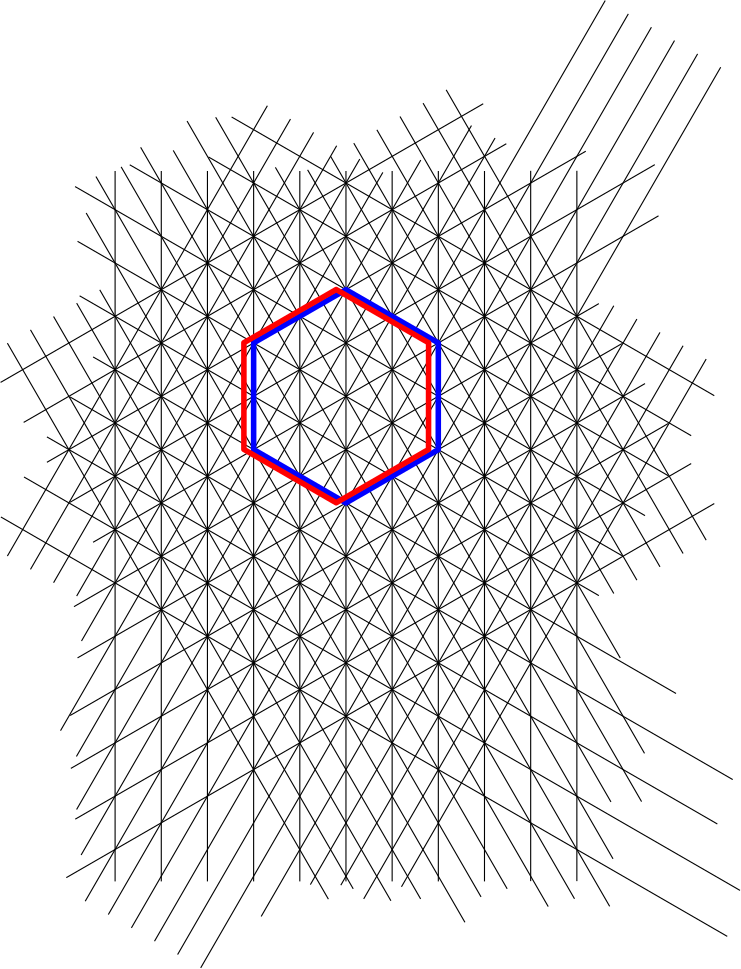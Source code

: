 <?xml version="1.0"?>
<!DOCTYPE ipe SYSTEM "ipe.dtd">
<ipe version="70218" creator="Ipe 7.2.26">
<info created="D:20230908144404" modified="D:20240212134503"/>
<ipestyle name="basic">
<symbol name="arrow/arc(spx)">
<path stroke="sym-stroke" fill="sym-stroke" pen="sym-pen">
0 0 m
-1 0.333 l
-1 -0.333 l
h
</path>
</symbol>
<symbol name="arrow/farc(spx)">
<path stroke="sym-stroke" fill="white" pen="sym-pen">
0 0 m
-1 0.333 l
-1 -0.333 l
h
</path>
</symbol>
<symbol name="arrow/ptarc(spx)">
<path stroke="sym-stroke" fill="sym-stroke" pen="sym-pen">
0 0 m
-1 0.333 l
-0.8 0 l
-1 -0.333 l
h
</path>
</symbol>
<symbol name="arrow/fptarc(spx)">
<path stroke="sym-stroke" fill="white" pen="sym-pen">
0 0 m
-1 0.333 l
-0.8 0 l
-1 -0.333 l
h
</path>
</symbol>
<symbol name="mark/circle(sx)" transformations="translations">
<path fill="sym-stroke">
0.6 0 0 0.6 0 0 e
0.4 0 0 0.4 0 0 e
</path>
</symbol>
<symbol name="mark/disk(sx)" transformations="translations">
<path fill="sym-stroke">
0.6 0 0 0.6 0 0 e
</path>
</symbol>
<symbol name="mark/fdisk(sfx)" transformations="translations">
<group>
<path fill="sym-fill">
0.5 0 0 0.5 0 0 e
</path>
<path fill="sym-stroke" fillrule="eofill">
0.6 0 0 0.6 0 0 e
0.4 0 0 0.4 0 0 e
</path>
</group>
</symbol>
<symbol name="mark/box(sx)" transformations="translations">
<path fill="sym-stroke" fillrule="eofill">
-0.6 -0.6 m
0.6 -0.6 l
0.6 0.6 l
-0.6 0.6 l
h
-0.4 -0.4 m
0.4 -0.4 l
0.4 0.4 l
-0.4 0.4 l
h
</path>
</symbol>
<symbol name="mark/square(sx)" transformations="translations">
<path fill="sym-stroke">
-0.6 -0.6 m
0.6 -0.6 l
0.6 0.6 l
-0.6 0.6 l
h
</path>
</symbol>
<symbol name="mark/fsquare(sfx)" transformations="translations">
<group>
<path fill="sym-fill">
-0.5 -0.5 m
0.5 -0.5 l
0.5 0.5 l
-0.5 0.5 l
h
</path>
<path fill="sym-stroke" fillrule="eofill">
-0.6 -0.6 m
0.6 -0.6 l
0.6 0.6 l
-0.6 0.6 l
h
-0.4 -0.4 m
0.4 -0.4 l
0.4 0.4 l
-0.4 0.4 l
h
</path>
</group>
</symbol>
<symbol name="mark/cross(sx)" transformations="translations">
<group>
<path fill="sym-stroke">
-0.43 -0.57 m
0.57 0.43 l
0.43 0.57 l
-0.57 -0.43 l
h
</path>
<path fill="sym-stroke">
-0.43 0.57 m
0.57 -0.43 l
0.43 -0.57 l
-0.57 0.43 l
h
</path>
</group>
</symbol>
<symbol name="arrow/fnormal(spx)">
<path stroke="sym-stroke" fill="white" pen="sym-pen">
0 0 m
-1 0.333 l
-1 -0.333 l
h
</path>
</symbol>
<symbol name="arrow/pointed(spx)">
<path stroke="sym-stroke" fill="sym-stroke" pen="sym-pen">
0 0 m
-1 0.333 l
-0.8 0 l
-1 -0.333 l
h
</path>
</symbol>
<symbol name="arrow/fpointed(spx)">
<path stroke="sym-stroke" fill="white" pen="sym-pen">
0 0 m
-1 0.333 l
-0.8 0 l
-1 -0.333 l
h
</path>
</symbol>
<symbol name="arrow/linear(spx)">
<path stroke="sym-stroke" pen="sym-pen">
-1 0.333 m
0 0 l
-1 -0.333 l
</path>
</symbol>
<symbol name="arrow/fdouble(spx)">
<path stroke="sym-stroke" fill="white" pen="sym-pen">
0 0 m
-1 0.333 l
-1 -0.333 l
h
-1 0 m
-2 0.333 l
-2 -0.333 l
h
</path>
</symbol>
<symbol name="arrow/double(spx)">
<path stroke="sym-stroke" fill="sym-stroke" pen="sym-pen">
0 0 m
-1 0.333 l
-1 -0.333 l
h
-1 0 m
-2 0.333 l
-2 -0.333 l
h
</path>
</symbol>
<symbol name="arrow/mid-normal(spx)">
<path stroke="sym-stroke" fill="sym-stroke" pen="sym-pen">
0.5 0 m
-0.5 0.333 l
-0.5 -0.333 l
h
</path>
</symbol>
<symbol name="arrow/mid-fnormal(spx)">
<path stroke="sym-stroke" fill="white" pen="sym-pen">
0.5 0 m
-0.5 0.333 l
-0.5 -0.333 l
h
</path>
</symbol>
<symbol name="arrow/mid-pointed(spx)">
<path stroke="sym-stroke" fill="sym-stroke" pen="sym-pen">
0.5 0 m
-0.5 0.333 l
-0.3 0 l
-0.5 -0.333 l
h
</path>
</symbol>
<symbol name="arrow/mid-fpointed(spx)">
<path stroke="sym-stroke" fill="white" pen="sym-pen">
0.5 0 m
-0.5 0.333 l
-0.3 0 l
-0.5 -0.333 l
h
</path>
</symbol>
<symbol name="arrow/mid-double(spx)">
<path stroke="sym-stroke" fill="sym-stroke" pen="sym-pen">
1 0 m
0 0.333 l
0 -0.333 l
h
0 0 m
-1 0.333 l
-1 -0.333 l
h
</path>
</symbol>
<symbol name="arrow/mid-fdouble(spx)">
<path stroke="sym-stroke" fill="white" pen="sym-pen">
1 0 m
0 0.333 l
0 -0.333 l
h
0 0 m
-1 0.333 l
-1 -0.333 l
h
</path>
</symbol>
<anglesize name="22.5 deg" value="22.5"/>
<anglesize name="30 deg" value="30"/>
<anglesize name="45 deg" value="45"/>
<anglesize name="60 deg" value="60"/>
<anglesize name="90 deg" value="90"/>
<arrowsize name="large" value="10"/>
<arrowsize name="small" value="5"/>
<arrowsize name="tiny" value="3"/>
<color name="blue" value="0 0 1"/>
<color name="brown" value="0.647 0.165 0.165"/>
<color name="darkblue" value="0 0 0.545"/>
<color name="darkcyan" value="0 0.545 0.545"/>
<color name="darkgray" value="0.663"/>
<color name="darkgreen" value="0 0.392 0"/>
<color name="darkmagenta" value="0.545 0 0.545"/>
<color name="darkorange" value="1 0.549 0"/>
<color name="darkred" value="0.545 0 0"/>
<color name="gold" value="1 0.843 0"/>
<color name="gray" value="0.745"/>
<color name="green" value="0 1 0"/>
<color name="lightblue" value="0.678 0.847 0.902"/>
<color name="lightcyan" value="0.878 1 1"/>
<color name="lightgray" value="0.827"/>
<color name="lightgreen" value="0.565 0.933 0.565"/>
<color name="lightyellow" value="1 1 0.878"/>
<color name="navy" value="0 0 0.502"/>
<color name="orange" value="1 0.647 0"/>
<color name="pink" value="1 0.753 0.796"/>
<color name="purple" value="0.627 0.125 0.941"/>
<color name="red" value="1 0 0"/>
<color name="seagreen" value="0.18 0.545 0.341"/>
<color name="turquoise" value="0.251 0.878 0.816"/>
<color name="violet" value="0.933 0.51 0.933"/>
<color name="yellow" value="1 1 0"/>
<dashstyle name="dash dot dotted" value="[4 2 1 2 1 2] 0"/>
<dashstyle name="dash dotted" value="[4 2 1 2] 0"/>
<dashstyle name="dashed" value="[4] 0"/>
<dashstyle name="dotted" value="[1 3] 0"/>
<gridsize name="10 pts (~3.5 mm)" value="10"/>
<gridsize name="14 pts (~5 mm)" value="14"/>
<gridsize name="16 pts (~6 mm)" value="16"/>
<gridsize name="20 pts (~7 mm)" value="20"/>
<gridsize name="28 pts (~10 mm)" value="28"/>
<gridsize name="32 pts (~12 mm)" value="32"/>
<gridsize name="4 pts" value="4"/>
<gridsize name="56 pts (~20 mm)" value="56"/>
<gridsize name="8 pts (~3 mm)" value="8"/>
<opacity name="10%" value="0.1"/>
<opacity name="30%" value="0.3"/>
<opacity name="50%" value="0.5"/>
<opacity name="75%" value="0.75"/>
<pen name="fat" value="1.2"/>
<pen name="heavier" value="0.8"/>
<pen name="ultrafat" value="2"/>
<symbolsize name="large" value="5"/>
<symbolsize name="small" value="2"/>
<symbolsize name="tiny" value="1.1"/>
<textsize name="Huge" value="\Huge"/>
<textsize name="LARGE" value="\LARGE"/>
<textsize name="Large" value="\Large"/>
<textsize name="footnote" value="\footnotesize"/>
<textsize name="huge" value="\huge"/>
<textsize name="large" value="\large"/>
<textsize name="script" value="\scriptsize"/>
<textsize name="small" value="\small"/>
<textsize name="tiny" value="\tiny"/>
<textstyle name="center" begin="\begin{center}" end="\end{center}"/>
<textstyle name="item" begin="\begin{itemize}\item{}" end="\end{itemize}"/>
<textstyle name="itemize" begin="\begin{itemize}" end="\end{itemize}"/>
<tiling name="falling" angle="-60" step="4" width="1"/>
<tiling name="rising" angle="30" step="4" width="1"/>
</ipestyle>
<page>
<layer name="tile"/>
<layer name="slope1"/>
<layer name="slope2"/>
<layer name="slope3"/>
<layer name="slope4"/>
<layer name="slope5"/>
<layer name="slope6"/>
<view layers="tile slope1 slope2 slope3 slope4 slope5" active="tile"/>
<path layer="slope3" matrix="0.33 0 0 0.420627 225.873 246.712" stroke="black">
17.1999 800.001 m
17.1904 192 l
</path>
<path matrix="0.33 0 0 0.420627 242.499 246.712" stroke="black">
17.1999 800.001 m
17.1904 192 l
</path>
<path matrix="0.33 0 0 0.420627 259.114 246.712" stroke="black">
17.1999 800.001 m
17.1904 192 l
</path>
<path matrix="0.33 0 0 0.420627 275.742 246.712" stroke="black">
17.1999 800.001 m
17.1904 192 l
</path>
<path matrix="0.33 0 0 0.420627 292.368 246.712" stroke="black">
17.1999 800.001 m
17.1904 192 l
</path>
<path matrix="0.33 0 0 0.420627 308.983 246.712" stroke="black">
17.1999 800.001 m
17.1904 192 l
</path>
<path matrix="0.33 0 0 0.420627 325.611 246.712" stroke="black">
17.1999 800.001 m
17.1904 192 l
</path>
<path matrix="0.33 0 0 0.420627 342.237 246.712" stroke="black">
17.1999 800.001 m
17.1904 192 l
</path>
<path matrix="0.33 0 0 0.420627 358.853 246.712" stroke="black">
17.1999 800.001 m
17.1904 192 l
</path>
<path matrix="0.33 0 0 0.420627 375.481 246.804" stroke="black">
17.1999 800.001 m
17.1904 192 l
</path>
<path matrix="0.33 0 0 0.420627 392.107 246.804" stroke="black">
17.1999 800.001 m
17.1904 192 l
</path>
<path layer="slope4" matrix="-0.185195 0.320766 -0.320766 -0.185195 561.981 474.374" stroke="black">
608 800 m
-16 800 l
</path>
<path matrix="-0.186195 0.3225 -0.3225 -0.186195 572.289 478.92" stroke="black">
608 800 m
-16 800 l
</path>
<path matrix="-0.194618 0.337089 -0.337089 -0.194618 597.393 481.589" stroke="black">
608 800 m
-16 800 l
</path>
<path matrix="-0.198438 0.343704 -0.343704 -0.198438 613.323 485.422" stroke="black">
608 800 m
-16 800 l
</path>
<path matrix="-0.210667 0.364884 -0.364884 -0.210667 646.017 487.127" stroke="black">
608 800 m
-16 800 l
</path>
<path matrix="-0.227798 0.394557 -0.394557 -0.227798 675.282 510.455" stroke="black">
608 800 m
-16 800 l
</path>
<path matrix="-0.237252 0.410934 -0.410934 -0.237252 697.641 521.188" stroke="black">
608 800 m
-16 800 l
</path>
<path matrix="-0.24639 0.426759 -0.426759 -0.24639 724.932 522.356" stroke="black">
608 800 m
-16 800 l
</path>
<path matrix="-0.2503 0.433533 -0.433533 -0.2503 739.752 528.4" stroke="black">
608 800 m
-16 800 l
</path>
<path matrix="-0.251793 0.436119 -0.436119 -0.251793 754.458 526.908" stroke="black">
608 800 m
-16 800 l
</path>
<path matrix="-0.24574 0.425634 -0.425634 -0.24574 747.372 539.01" stroke="black">
608 800 m
-16 800 l
</path>
<path matrix="-0.228046 0.394986 -0.394986 -0.228046 722.394 544.85" stroke="black">
608 800 m
-16 800 l
</path>
<path matrix="-0.211262 0.365916 -0.365916 -0.211262 710.427 531.068" stroke="black">
608 800 m
-16 800 l
</path>
<path matrix="-0.194364 0.336648 -0.336648 -0.194364 688.341 534.453" stroke="black">
608 800 m
-16 800 l
</path>
<path matrix="-0.167035 0.289313 -0.289313 -0.167035 642.171 546.17" stroke="black">
608 800 m
-16 800 l
</path>
<path matrix="-0.15 0.259808 -0.259808 -0.15 616.521 555.281" stroke="black">
608 800 m
-16 800 l
</path>
<path matrix="-0.15 0.259808 -0.259808 -0.15 624.837 560.081" stroke="black">
608 800 m
-16 800 l
</path>
<path matrix="-0.15 0.259808 -0.259808 -0.15 633.15 564.881" stroke="black">
608 800 m
-16 800 l
</path>
<path matrix="-0.15 0.259808 -0.259808 -0.15 641.463 569.681" stroke="black">
608 800 m
-16 800 l
</path>
<path matrix="-0.15 0.259808 -0.259808 -0.15 649.776 574.481" stroke="black">
608 800 m
-16 800 l
</path>
<path layer="slope1" matrix="-0.221511 0.38367 -0.38367 -0.221511 524.723 499.442" stroke="black">
17.1999 800.001 m
17.1904 192 l
</path>
<path matrix="-0.210554 0.364689 -0.364689 -0.210554 512.577 512.063" stroke="black">
17.1999 800.001 m
17.1904 192 l
</path>
<path matrix="-0.204173 0.353637 -0.353637 -0.204173 502.038 525.417" stroke="black">
17.1999 800.001 m
17.1904 192 l
</path>
<path matrix="-0.196529 0.340398 -0.340398 -0.196529 491.051 538.577" stroke="black">
17.1999 800.001 m
17.1904 192 l
</path>
<path matrix="-0.186094 0.322326 -0.322326 -0.186094 479.088 551.283" stroke="black">
17.1999 800.001 m
17.1904 192 l
</path>
<path matrix="-0.179425 0.310773 -0.310773 -0.179425 468.448 564.59" stroke="black">
17.1999 800.001 m
17.1904 192 l
</path>
<path matrix="-0.1933 0.334806 -0.334806 -0.1933 494.789 598.447" stroke="black">
17.1999 800.001 m
17.1904 192 l
</path>
<path matrix="-0.199915 0.346263 -0.346263 -0.199915 495.756 617.941" stroke="black">
17.1999 800.001 m
17.1904 192 l
</path>
<path matrix="-0.184214 0.319068 -0.319068 -0.184214 465.422 620.237" stroke="black">
17.1999 800.001 m
17.1904 192 l
</path>
<path matrix="-0.165 0.285788 -0.285788 -0.165 430.092 619.803" stroke="black">
17.1999 800.001 m
17.1904 192 l
</path>
<path matrix="-0.165 0.285788 -0.285788 -0.165 421.779 634.202" stroke="black">
17.1999 800.001 m
17.1904 192 l
</path>
<path layer="slope2" matrix="-0.175786 -0.30447 0.30447 -0.175786 197.941 651.281" stroke="black">
608 800 m
-16 800 l
</path>
<path matrix="-0.184256 -0.31914 0.31914 -0.184256 177.756 662.621" stroke="black">
608 800 m
-16 800 l
</path>
<path matrix="-0.184127 -0.318915 0.318915 -0.184127 169.623 667.322" stroke="black">
608 800 m
-16 800 l
</path>
<path matrix="-0.188378 -0.32628 0.32628 -0.188378 155.351 675.407" stroke="black">
608 800 m
-16 800 l
</path>
<path matrix="-0.203428 -0.352347 0.352347 -0.203428 125.942 691.829" stroke="black">
608 800 m
-16 800 l
</path>
<path matrix="-0.3 -0.519615 0.519615 -0.3 29.0693 852.269" stroke="black">
608 800 m
-16 800 l
</path>
<path matrix="-0.3 -0.519615 0.519615 -0.3 20.7554 857.069" stroke="black">
608 800 m
-16 800 l
</path>
<path matrix="-0.3 -0.519615 0.519615 -0.3 12.4415 861.869" stroke="black">
608 800 m
-16 800 l
</path>
<path matrix="-0.3 -0.519615 0.519615 -0.3 4.12757 866.669" stroke="black">
608 800 m
-16 800 l
</path>
<path matrix="-0.3 -0.519615 0.519615 -0.3 -4.18603 871.469" stroke="black">
608 800 m
-16 800 l
</path>
<path matrix="-0.3 -0.519615 0.519615 -0.3 -12.4999 876.269" stroke="black">
608 800 m
-16 800 l
</path>
<path matrix="-0.238816 -0.41364 0.41364 -0.238816 33.5972 779.525" stroke="black">
608 800 m
-16 800 l
</path>
<path matrix="-0.227808 -0.394575 0.394575 -0.227808 40.5332 775.514" stroke="black">
608 800 m
-16 800 l
</path>
<path matrix="-0.198653 -0.344076 0.344076 -0.198653 63.1418 740.576" stroke="black">
608 800 m
-16 800 l
</path>
<path matrix="-0.185959 -0.322089 0.322089 -0.185959 67.289 726.338" stroke="black">
608 800 m
-16 800 l
</path>
<path matrix="-0.160534 -0.278053 0.278053 -0.160534 94.6121 711.503" stroke="black">
608 800 m
-16 800 l
</path>
<path matrix="-0.15 -0.259808 0.259808 -0.15 101.063 708.167" stroke="black">
608 800 m
-16 800 l
</path>
<path matrix="-0.15 -0.259808 0.259808 -0.15 92.7491 712.967" stroke="black">
608 800 m
-16 800 l
</path>
<path matrix="-0.15 -0.259808 0.259808 -0.15 84.4352 717.767" stroke="black">
608 800 m
-16 800 l
</path>
<path matrix="-0.15 -0.259808 0.259808 -0.15 76.1213 722.567" stroke="black">
608 800 m
-16 800 l
</path>
<path layer="slope5" matrix="-0.165 -0.285788 0.285788 -0.165 221.456 639.254" stroke="black">
17.1999 800.001 m
17.1904 192 l
</path>
<path matrix="-0.165 -0.285788 0.285788 -0.165 213.143 624.855" stroke="black">
17.1999 800.001 m
17.1904 192 l
</path>
<path matrix="-0.184046 -0.318777 0.318777 -0.184046 178.772 626.27" stroke="black">
17.1999 800.001 m
17.1904 192 l
</path>
<path matrix="-0.194839 -0.33747 0.33747 -0.194839 155.689 620.826" stroke="black">
17.1999 800.001 m
17.1904 192 l
</path>
<path matrix="-0.186094 -0.322326 0.322326 -0.186094 159.342 599.171" stroke="black">
17.1999 800.001 m
17.1904 192 l
</path>
<path matrix="-0.177498 -0.307437 0.307437 -0.177498 162.798 577.649" stroke="black">
17.1999 800.001 m
17.1904 192 l
</path>
<path matrix="-0.199273 -0.345153 0.345153 -0.199273 160.778 560.479" stroke="black">
17.1999 800.001 m
17.1904 192 l
</path>
<path matrix="-0.22655 -0.392394 0.392394 -0.22655 143.863 552.129" stroke="black">
17.1999 800.001 m
17.1904 192 l
</path>
<path matrix="-0.229187 -0.396963 0.396963 -0.229187 134.724 538.325" stroke="black">
17.1999 800.001 m
17.1904 192 l
</path>
<path matrix="-0.244774 -0.42396 0.42396 -0.244774 121.556 527.346" stroke="black">
17.1999 800.001 m
17.1904 192 l
</path>
<path matrix="-0.248307 -0.43008 0.43008 -0.248307 112.128 513.731" stroke="black">
17.1999 800.001 m
17.1904 192 l
</path>
<path layer="tile" matrix="0.3 0 0 0.3 226.389 329.324" stroke="blue" pen="ultrafat">
183.427 512.091 m
294.186 448.025 l
404.996 511.999 l
405.08 640.008 l
294.177 703.916 l
183.428 640.087 l
183.428 640.087 l
h
</path>
<path matrix="0.3 0 0 0.3 222.883 329.38" stroke="red" pen="ultrafat">
183.427 512.091 m
294.186 448.025 l
404.996 511.999 l
405.08 640.008 l
294.177 703.916 l
183.428 640.087 l
183.428 640.087 l
h
</path>
</page>
</ipe>
